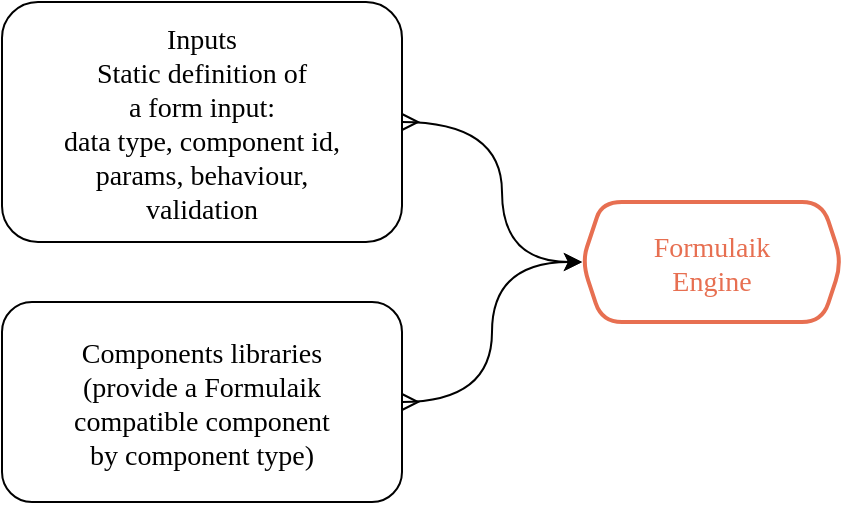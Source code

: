 <mxfile version="24.0.4" type="device">
  <diagram id="JGq5mMFjrIXwyw8050Zy" name="overview">
    <mxGraphModel dx="826" dy="617" grid="1" gridSize="10" guides="1" tooltips="1" connect="1" arrows="1" fold="1" page="1" pageScale="1" pageWidth="827" pageHeight="1169" math="0" shadow="0">
      <root>
        <mxCell id="0" />
        <mxCell id="1" parent="0" />
        <mxCell id="841vuY-KYuQ22B-3Zh2n-1" value="Inputs &#xa;Static definition of &#xa;a form input:&#xa;data type, component id, &#xa;params, behaviour, &#xa;validation" style="rounded=1;fontFamily=Space Grotesk;fontSize=14;align=center;" vertex="1" parent="1">
          <mxGeometry x="210" y="590" width="200" height="120" as="geometry" />
        </mxCell>
        <mxCell id="841vuY-KYuQ22B-3Zh2n-2" value="Formulaik&#xa;Engine" style="shape=hexagon;perimeter=hexagonPerimeter2;fixedSize=1;rounded=1;size=10;fontFamily=Space Grotesk;fontStyle=0;strokeColor=#e76f51;strokeWidth=2;fontColor=#E76F51;fontSize=14;" vertex="1" parent="1">
          <mxGeometry x="500" y="690" width="130" height="60" as="geometry" />
        </mxCell>
        <mxCell id="841vuY-KYuQ22B-3Zh2n-4" style="edgeStyle=orthogonalEdgeStyle;rounded=0;orthogonalLoop=1;jettySize=auto;html=1;entryX=0;entryY=0.5;entryDx=0;entryDy=0;startArrow=ERmany;startFill=0;curved=1;exitX=1;exitY=0.5;exitDx=0;exitDy=0;" edge="1" parent="1" source="841vuY-KYuQ22B-3Zh2n-1" target="841vuY-KYuQ22B-3Zh2n-2">
          <mxGeometry relative="1" as="geometry">
            <mxPoint x="160" y="590" as="sourcePoint" />
            <Array as="points">
              <mxPoint x="460" y="650" />
              <mxPoint x="460" y="720" />
            </Array>
          </mxGeometry>
        </mxCell>
        <mxCell id="841vuY-KYuQ22B-3Zh2n-7" style="edgeStyle=orthogonalEdgeStyle;rounded=0;orthogonalLoop=1;jettySize=auto;html=1;entryX=0;entryY=0.5;entryDx=0;entryDy=0;curved=1;startArrow=ERmany;startFill=0;" edge="1" parent="1" source="841vuY-KYuQ22B-3Zh2n-5" target="841vuY-KYuQ22B-3Zh2n-2">
          <mxGeometry relative="1" as="geometry" />
        </mxCell>
        <mxCell id="841vuY-KYuQ22B-3Zh2n-5" value="Components libraries&#xa;(provide a Formulaik &#xa;compatible component &#xa;by component type)" style="rounded=1;fontFamily=Space Grotesk;fontSize=14;align=center;" vertex="1" parent="1">
          <mxGeometry x="210" y="740" width="200" height="100" as="geometry" />
        </mxCell>
      </root>
    </mxGraphModel>
  </diagram>
</mxfile>
